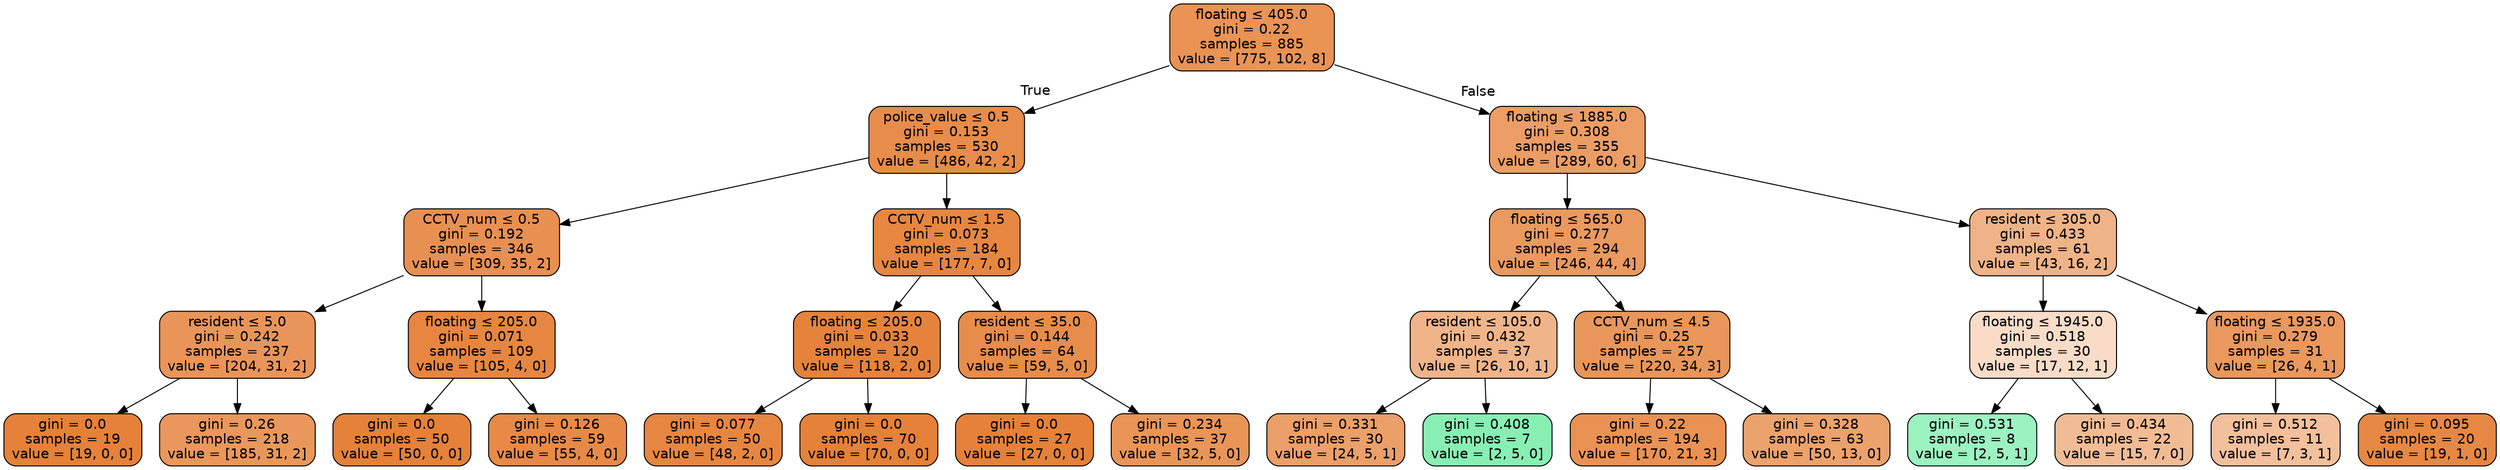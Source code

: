digraph Tree {
node [shape=box, style="filled, rounded", color="black", fontname=helvetica] ;
edge [fontname=helvetica] ;
0 [label=<floating &le; 405.0<br/>gini = 0.22<br/>samples = 885<br/>value = [775, 102, 8]>, fillcolor="#e99355"] ;
1 [label=<police_value &le; 0.5<br/>gini = 0.153<br/>samples = 530<br/>value = [486, 42, 2]>, fillcolor="#e78c4b"] ;
0 -> 1 [labeldistance=2.5, labelangle=45, headlabel="True"] ;
2 [label=<CCTV_num &le; 0.5<br/>gini = 0.192<br/>samples = 346<br/>value = [309, 35, 2]>, fillcolor="#e89051"] ;
1 -> 2 ;
3 [label=<resident &le; 5.0<br/>gini = 0.242<br/>samples = 237<br/>value = [204, 31, 2]>, fillcolor="#e99559"] ;
2 -> 3 ;
4 [label=<gini = 0.0<br/>samples = 19<br/>value = [19, 0, 0]>, fillcolor="#e58139"] ;
3 -> 4 ;
5 [label=<gini = 0.26<br/>samples = 218<br/>value = [185, 31, 2]>, fillcolor="#ea975c"] ;
3 -> 5 ;
6 [label=<floating &le; 205.0<br/>gini = 0.071<br/>samples = 109<br/>value = [105, 4, 0]>, fillcolor="#e68641"] ;
2 -> 6 ;
7 [label=<gini = 0.0<br/>samples = 50<br/>value = [50, 0, 0]>, fillcolor="#e58139"] ;
6 -> 7 ;
8 [label=<gini = 0.126<br/>samples = 59<br/>value = [55, 4, 0]>, fillcolor="#e78a47"] ;
6 -> 8 ;
9 [label=<CCTV_num &le; 1.5<br/>gini = 0.073<br/>samples = 184<br/>value = [177, 7, 0]>, fillcolor="#e68641"] ;
1 -> 9 ;
10 [label=<floating &le; 205.0<br/>gini = 0.033<br/>samples = 120<br/>value = [118, 2, 0]>, fillcolor="#e5833c"] ;
9 -> 10 ;
11 [label=<gini = 0.077<br/>samples = 50<br/>value = [48, 2, 0]>, fillcolor="#e68641"] ;
10 -> 11 ;
12 [label=<gini = 0.0<br/>samples = 70<br/>value = [70, 0, 0]>, fillcolor="#e58139"] ;
10 -> 12 ;
13 [label=<resident &le; 35.0<br/>gini = 0.144<br/>samples = 64<br/>value = [59, 5, 0]>, fillcolor="#e78c4a"] ;
9 -> 13 ;
14 [label=<gini = 0.0<br/>samples = 27<br/>value = [27, 0, 0]>, fillcolor="#e58139"] ;
13 -> 14 ;
15 [label=<gini = 0.234<br/>samples = 37<br/>value = [32, 5, 0]>, fillcolor="#e99558"] ;
13 -> 15 ;
16 [label=<floating &le; 1885.0<br/>gini = 0.308<br/>samples = 355<br/>value = [289, 60, 6]>, fillcolor="#eb9d65"] ;
0 -> 16 [labeldistance=2.5, labelangle=-45, headlabel="False"] ;
17 [label=<floating &le; 565.0<br/>gini = 0.277<br/>samples = 294<br/>value = [246, 44, 4]>, fillcolor="#ea995f"] ;
16 -> 17 ;
18 [label=<resident &le; 105.0<br/>gini = 0.432<br/>samples = 37<br/>value = [26, 10, 1]>, fillcolor="#f0b48a"] ;
17 -> 18 ;
19 [label=<gini = 0.331<br/>samples = 30<br/>value = [24, 5, 1]>, fillcolor="#eb9f69"] ;
18 -> 19 ;
20 [label=<gini = 0.408<br/>samples = 7<br/>value = [2, 5, 0]>, fillcolor="#88efb3"] ;
18 -> 20 ;
21 [label=<CCTV_num &le; 4.5<br/>gini = 0.25<br/>samples = 257<br/>value = [220, 34, 3]>, fillcolor="#e9965a"] ;
17 -> 21 ;
22 [label=<gini = 0.22<br/>samples = 194<br/>value = [170, 21, 3]>, fillcolor="#e99254"] ;
21 -> 22 ;
23 [label=<gini = 0.328<br/>samples = 63<br/>value = [50, 13, 0]>, fillcolor="#eca26c"] ;
21 -> 23 ;
24 [label=<resident &le; 305.0<br/>gini = 0.433<br/>samples = 61<br/>value = [43, 16, 2]>, fillcolor="#efb388"] ;
16 -> 24 ;
25 [label=<floating &le; 1945.0<br/>gini = 0.518<br/>samples = 30<br/>value = [17, 12, 1]>, fillcolor="#f8dcc8"] ;
24 -> 25 ;
26 [label=<gini = 0.531<br/>samples = 8<br/>value = [2, 5, 1]>, fillcolor="#9cf2c0"] ;
25 -> 26 ;
27 [label=<gini = 0.434<br/>samples = 22<br/>value = [15, 7, 0]>, fillcolor="#f1bc95"] ;
25 -> 27 ;
28 [label=<floating &le; 1935.0<br/>gini = 0.279<br/>samples = 31<br/>value = [26, 4, 1]>, fillcolor="#ea985e"] ;
24 -> 28 ;
29 [label=<gini = 0.512<br/>samples = 11<br/>value = [7, 3, 1]>, fillcolor="#f2c09c"] ;
28 -> 29 ;
30 [label=<gini = 0.095<br/>samples = 20<br/>value = [19, 1, 0]>, fillcolor="#e68843"] ;
28 -> 30 ;
}